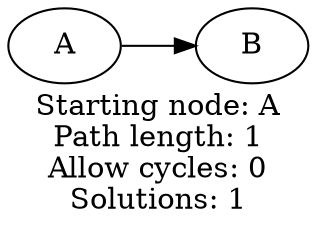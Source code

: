 digraph fixed_length_paths
{
	label = "Starting node: A\nPath length: 1\nAllow cycles: 0\nSolutions: 1" rankdir = LR

	"1" [label = "A"]
	"2" [label = "B"]

	"1"  ->  "2"
}
